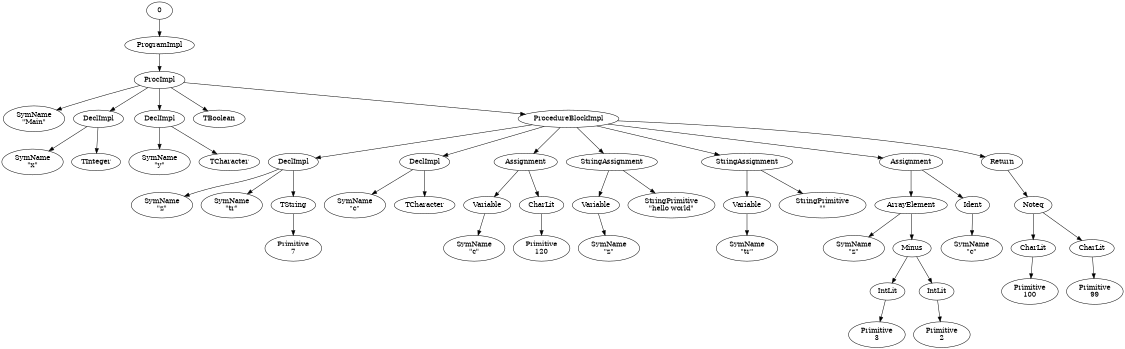 digraph G { page="8.5,11"; size="7.5, 10"; 
"0" -> "1"
"1" [label="ProgramImpl"]
"1" -> "2"
"2" [label="ProcImpl"]
"2" -> "3"
"3" [label="SymName\n\"Main\""]
"2" -> "4"
"4" [label="DeclImpl"]
"4" -> "5"
"5" [label="SymName\n\"x\""]
"4" -> "6"
"6" [label="TInteger"]
"2" -> "7"
"7" [label="DeclImpl"]
"7" -> "8"
"8" [label="SymName\n\"y\""]
"7" -> "9"
"9" [label="TCharacter"]
"2" -> "10"
"10" [label="TBoolean"]
"2" -> "11"
"11" [label="ProcedureBlockImpl"]
"11" -> "12"
"12" [label="DeclImpl"]
"12" -> "13"
"13" [label="SymName\n\"z\""]
"12" -> "14"
"14" [label="SymName\n\"tr\""]
"12" -> "15"
"15" [label="TString"]
"15" -> "16"
"16" [label="Primitive\n7"]
"11" -> "17"
"17" [label="DeclImpl"]
"17" -> "18"
"18" [label="SymName\n\"c\""]
"17" -> "19"
"19" [label="TCharacter"]
"11" -> "20"
"20" [label="Assignment"]
"20" -> "21"
"21" [label="Variable"]
"21" -> "22"
"22" [label="SymName\n\"c\""]
"20" -> "23"
"23" [label="CharLit"]
"23" -> "24"
"24" [label="Primitive\n120"]
"11" -> "25"
"25" [label="StringAssignment"]
"25" -> "26"
"26" [label="Variable"]
"26" -> "27"
"27" [label="SymName\n\"z\""]
"25" -> "28"
"28" [label="StringPrimitive\n\"hello world\""]
"11" -> "29"
"29" [label="StringAssignment"]
"29" -> "30"
"30" [label="Variable"]
"30" -> "31"
"31" [label="SymName\n\"tr\""]
"29" -> "32"
"32" [label="StringPrimitive\n\"\""]
"11" -> "33"
"33" [label="Assignment"]
"33" -> "34"
"34" [label="ArrayElement"]
"34" -> "35"
"35" [label="SymName\n\"z\""]
"34" -> "36"
"36" [label="Minus"]
"36" -> "37"
"37" [label="IntLit"]
"37" -> "38"
"38" [label="Primitive\n3"]
"36" -> "39"
"39" [label="IntLit"]
"39" -> "40"
"40" [label="Primitive\n2"]
"33" -> "41"
"41" [label="Ident"]
"41" -> "42"
"42" [label="SymName\n\"c\""]
"11" -> "43"
"43" [label="Return"]
"43" -> "44"
"44" [label="Noteq"]
"44" -> "45"
"45" [label="CharLit"]
"45" -> "46"
"46" [label="Primitive\n100"]
"44" -> "47"
"47" [label="CharLit"]
"47" -> "48"
"48" [label="Primitive\n99"]
}
